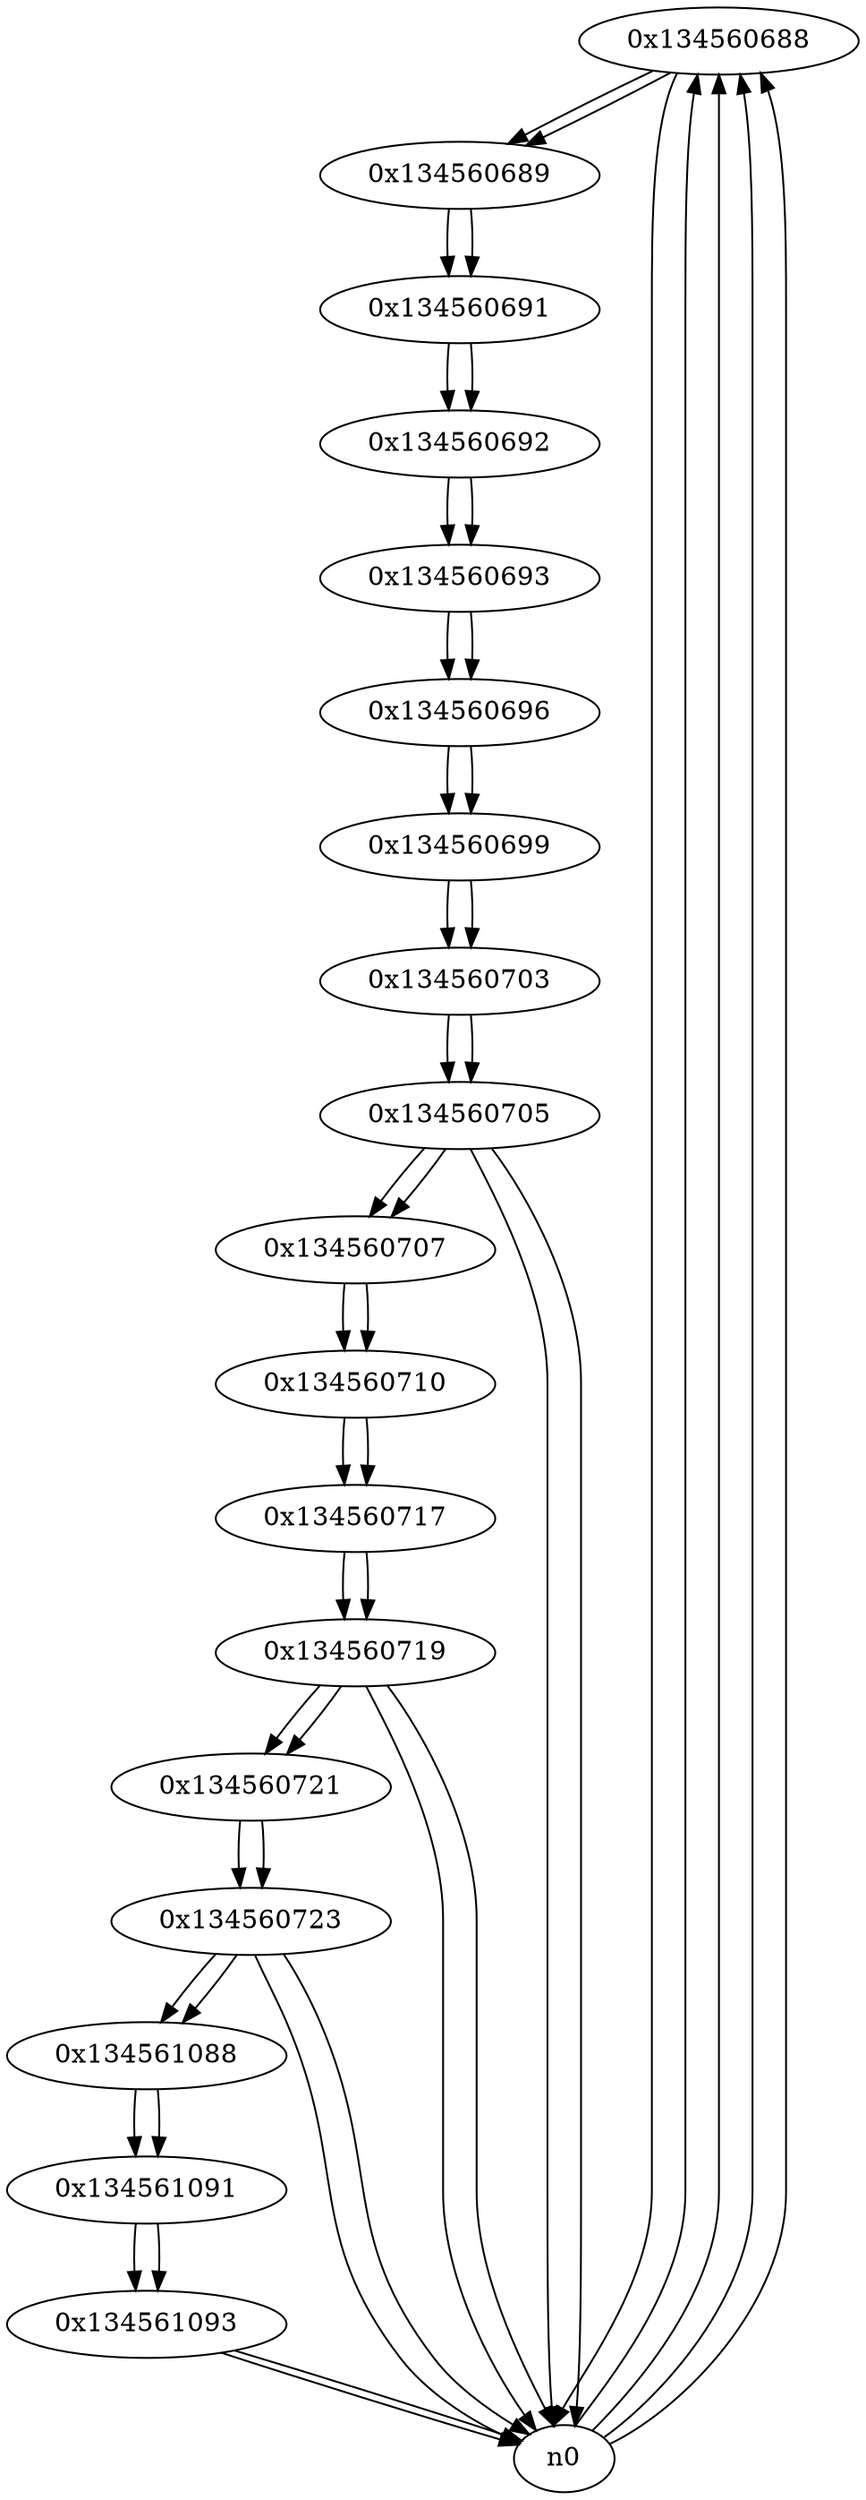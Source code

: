 digraph G{
/* nodes */
  n1 [label="0x134560688"]
  n2 [label="0x134560689"]
  n3 [label="0x134560691"]
  n4 [label="0x134560692"]
  n5 [label="0x134560693"]
  n6 [label="0x134560696"]
  n7 [label="0x134560699"]
  n8 [label="0x134560703"]
  n9 [label="0x134560705"]
  n10 [label="0x134560707"]
  n11 [label="0x134560710"]
  n12 [label="0x134560717"]
  n13 [label="0x134560719"]
  n14 [label="0x134560721"]
  n15 [label="0x134560723"]
  n16 [label="0x134561088"]
  n17 [label="0x134561091"]
  n18 [label="0x134561093"]
/* edges */
n1 -> n2;
n1 -> n0;
n0 -> n1;
n0 -> n1;
n0 -> n1;
n0 -> n1;
n2 -> n3;
n1 -> n2;
n3 -> n4;
n2 -> n3;
n4 -> n5;
n3 -> n4;
n5 -> n6;
n4 -> n5;
n6 -> n7;
n5 -> n6;
n7 -> n8;
n6 -> n7;
n8 -> n9;
n7 -> n8;
n9 -> n10;
n9 -> n0;
n9 -> n0;
n8 -> n9;
n10 -> n11;
n9 -> n10;
n11 -> n12;
n10 -> n11;
n12 -> n13;
n11 -> n12;
n13 -> n14;
n13 -> n0;
n13 -> n0;
n12 -> n13;
n14 -> n15;
n13 -> n14;
n15 -> n16;
n15 -> n0;
n15 -> n0;
n14 -> n15;
n16 -> n17;
n15 -> n16;
n17 -> n18;
n16 -> n17;
n18 -> n0;
n18 -> n0;
n17 -> n18;
}
